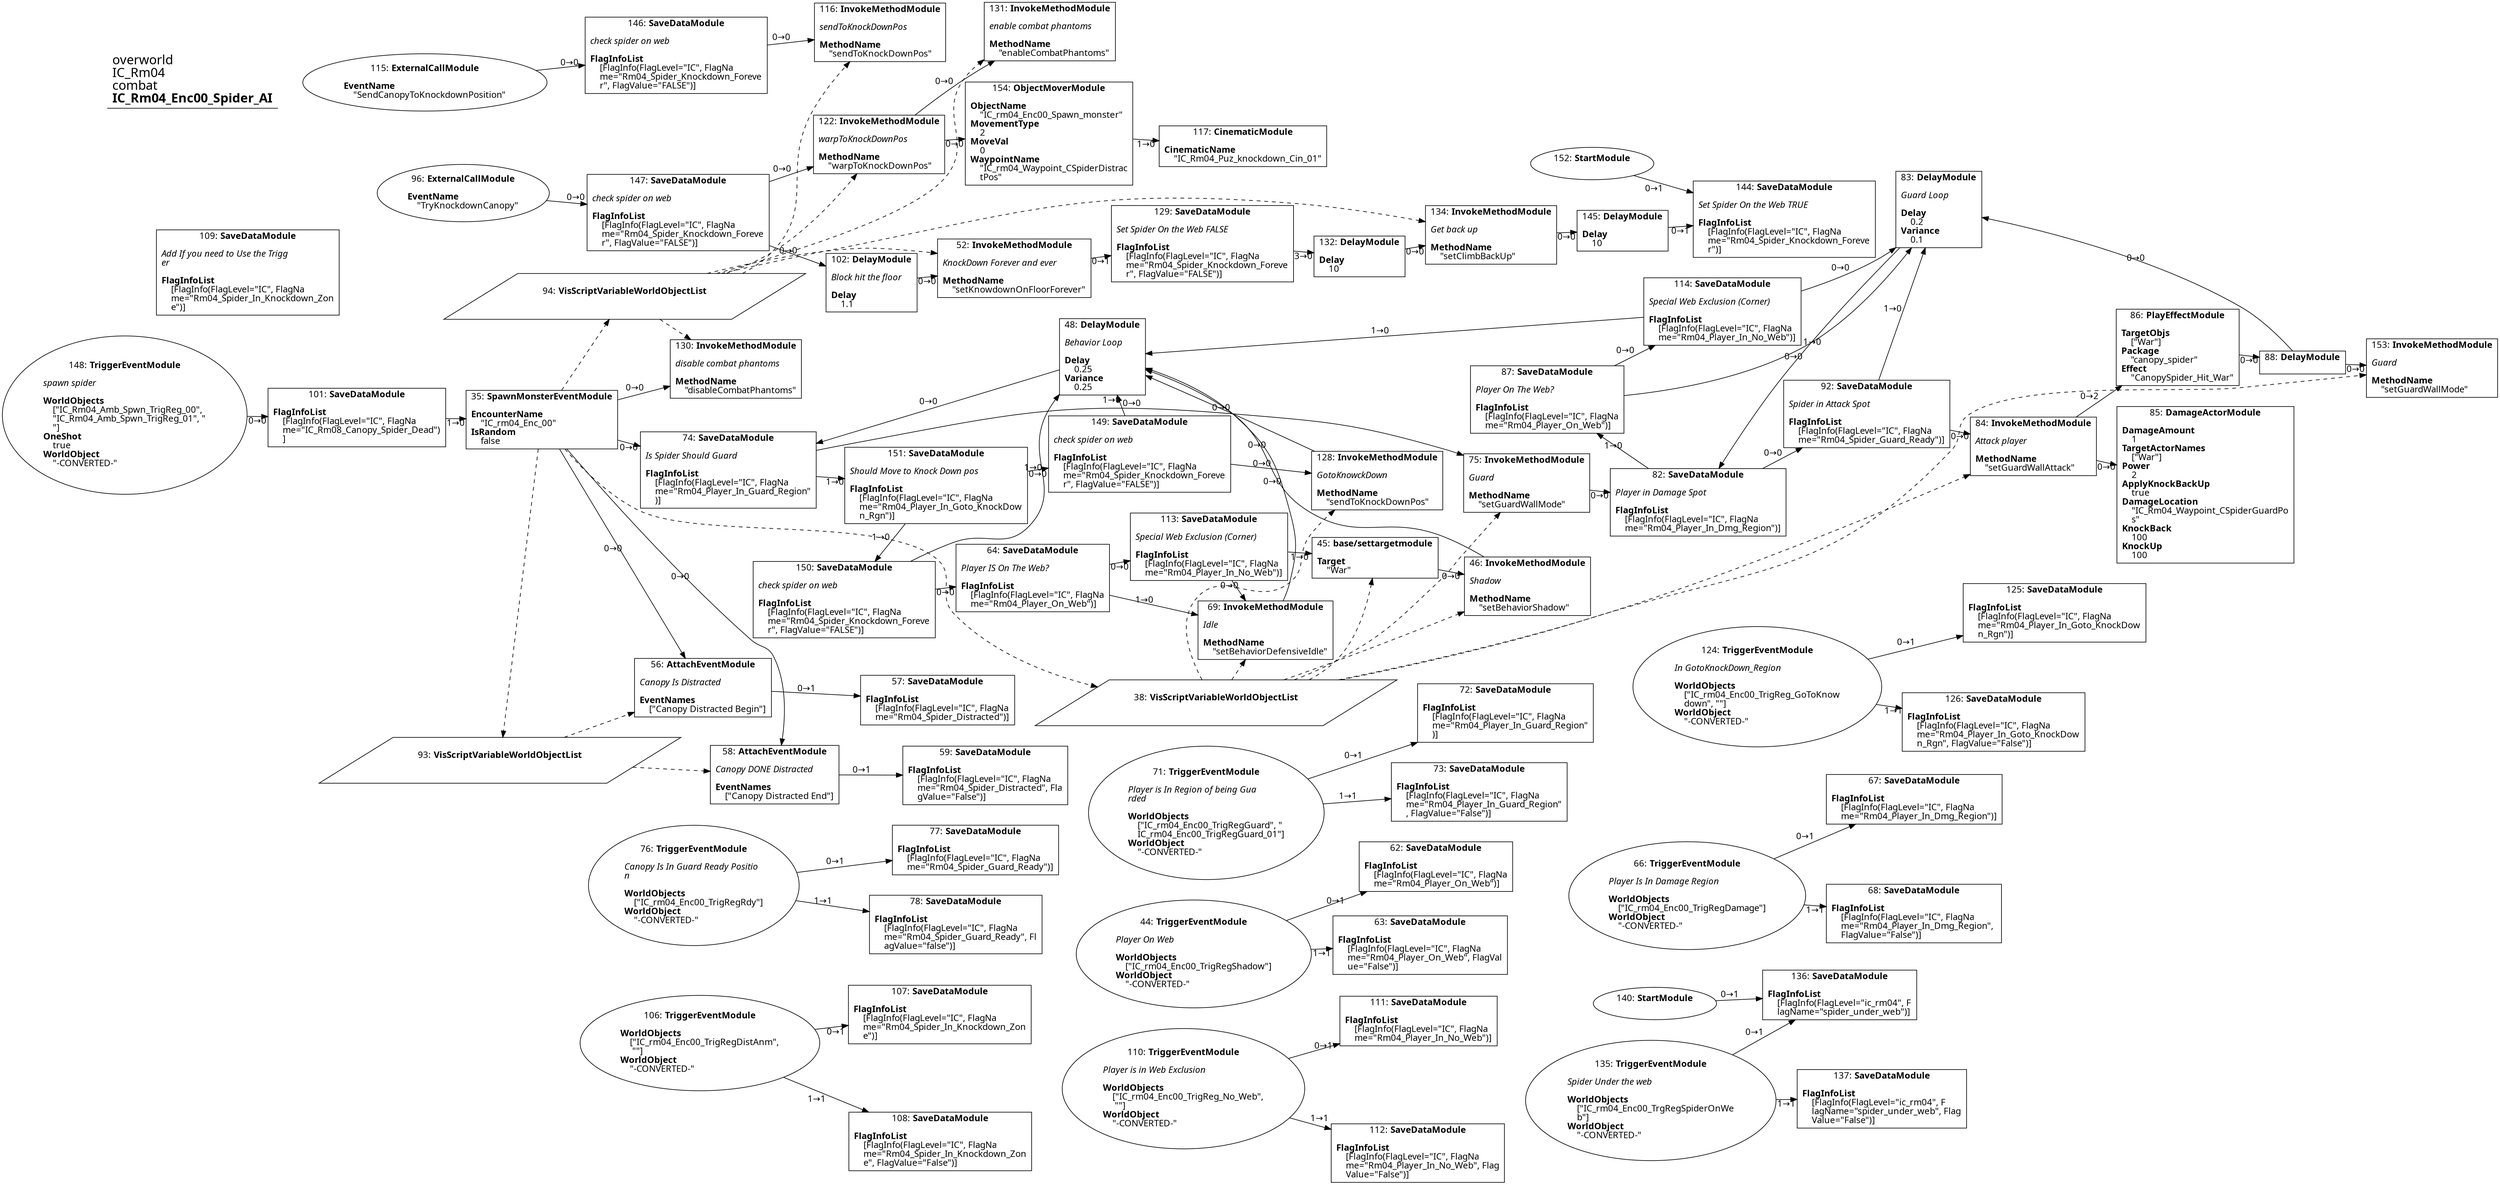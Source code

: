 digraph {
    layout = fdp;
    overlap = prism;
    sep = "+16";
    splines = spline;

    node [ shape = box ];

    graph [ fontname = "Segoe UI" ];
    node [ fontname = "Segoe UI" ];
    edge [ fontname = "Segoe UI" ];

    35 [ label = <35: <b>SpawnMonsterEventModule</b><br/><br/><b>EncounterName</b><br align="left"/>    &quot;IC_rm04_Enc_00&quot;<br align="left"/><b>IsRandom</b><br align="left"/>    false<br align="left"/>> ];
    35 [ pos = "-0.791,-1.3050001!" ];
    35 -> 56 [ label = "0→0" ];
    35 -> 58 [ label = "0→0" ];
    35 -> 74 [ label = "0→0" ];
    35 -> 130 [ label = "0→0" ];
    35 -> 38 [ style = dashed ];
    35 -> 93 [ style = dashed ];
    35 -> 94 [ style = dashed ];

    38 [ label = <38: <b>VisScriptVariableWorldObjectList</b><br/><br/>> ];
    38 [ shape = parallelogram ]
    38 [ pos = "0.508,-2.3140001!" ];

    44 [ label = <44: <b>TriggerEventModule</b><br/><br/><i>Player On Web<br align="left"/></i><br align="left"/><b>WorldObjects</b><br align="left"/>    [&quot;IC_rm04_Enc00_TrigRegShadow&quot;]<br align="left"/><b>WorldObject</b><br align="left"/>    &quot;-CONVERTED-&quot;<br align="left"/>> ];
    44 [ shape = oval ]
    44 [ pos = "0.569,-3.0460002!" ];
    44 -> 63 [ label = "1→1" ];
    44 -> 62 [ label = "0→1" ];

    45 [ label = <45: <b>base/settargetmodule</b><br/><br/><b>Target</b><br align="left"/>    &quot;War&quot;<br align="left"/>> ];
    45 [ pos = "0.75100005,-1.932!" ];
    45 -> 46 [ label = "0→0" ];
    38 -> 45 [ style = dashed ];

    46 [ label = <46: <b>InvokeMethodModule</b><br/><br/><i>Shadow<br align="left"/></i><br align="left"/><b>MethodName</b><br align="left"/>    &quot;setBehaviorShadow&quot;<br align="left"/>> ];
    46 [ pos = "0.97700006,-1.932!" ];
    46 -> 48 [ label = "0→0" ];
    38 -> 46 [ style = dashed ];

    48 [ label = <48: <b>DelayModule</b><br/><br/><i>Behavior Loop<br align="left"/></i><br align="left"/><b>Delay</b><br align="left"/>    0.25<br align="left"/><b>Variance</b><br align="left"/>    0.25<br align="left"/>> ];
    48 [ pos = "0.21400002,-1.263!" ];
    48 -> 74 [ label = "0→0" ];

    52 [ label = <52: <b>InvokeMethodModule</b><br/><br/><i>KnockDown Forever and ever<br align="left"/></i><br align="left"/><b>MethodName</b><br align="left"/>    &quot;setKnowdownOnFloorForever&quot;<br align="left"/>> ];
    52 [ pos = "0.087000005,-0.93500006!" ];
    52 -> 129 [ label = "0→1" ];
    94 -> 52 [ style = dashed ];

    56 [ label = <56: <b>AttachEventModule</b><br/><br/><i>Canopy Is Distracted<br align="left"/></i><br align="left"/><b>EventNames</b><br align="left"/>    [&quot;Canopy Distracted Begin&quot;]<br align="left"/>> ];
    56 [ pos = "-0.124000005,-2.5340002!" ];
    56 -> 57 [ label = "0→1" ];
    93 -> 56 [ style = dashed ];

    57 [ label = <57: <b>SaveDataModule</b><br/><br/><b>FlagInfoList</b><br align="left"/>    [FlagInfo(FlagLevel=&quot;IC&quot;, FlagNa<br align="left"/>    me=&quot;Rm04_Spider_Distracted&quot;)]<br align="left"/>> ];
    57 [ pos = "0.202,-2.5110002!" ];

    58 [ label = <58: <b>AttachEventModule</b><br/><br/><i>Canopy DONE Distracted<br align="left"/></i><br align="left"/><b>EventNames</b><br align="left"/>    [&quot;Canopy Distracted End&quot;]<br align="left"/>> ];
    58 [ pos = "-0.115,-2.752!" ];
    58 -> 59 [ label = "0→1" ];
    93 -> 58 [ style = dashed ];

    59 [ label = <59: <b>SaveDataModule</b><br/><br/><b>FlagInfoList</b><br align="left"/>    [FlagInfo(FlagLevel=&quot;IC&quot;, FlagNa<br align="left"/>    me=&quot;Rm04_Spider_Distracted&quot;, Fla<br align="left"/>    gValue=&quot;False&quot;)]<br align="left"/>> ];
    59 [ pos = "0.20700002,-2.729!" ];

    62 [ label = <62: <b>SaveDataModule</b><br/><br/><b>FlagInfoList</b><br align="left"/>    [FlagInfo(FlagLevel=&quot;IC&quot;, FlagNa<br align="left"/>    me=&quot;Rm04_Player_On_Web&quot;)]<br align="left"/>> ];
    62 [ pos = "0.87100005,-2.956!" ];

    63 [ label = <63: <b>SaveDataModule</b><br/><br/><b>FlagInfoList</b><br align="left"/>    [FlagInfo(FlagLevel=&quot;IC&quot;, FlagNa<br align="left"/>    me=&quot;Rm04_Player_On_Web&quot;, FlagVal<br align="left"/>    ue=&quot;False&quot;)]<br align="left"/>> ];
    63 [ pos = "0.87000006,-3.1160002!" ];

    64 [ label = <64: <b>SaveDataModule</b><br/><br/><i>Player IS On The Web?<br align="left"/></i><br align="left"/><b>FlagInfoList</b><br align="left"/>    [FlagInfo(FlagLevel=&quot;IC&quot;, FlagNa<br align="left"/>    me=&quot;Rm04_Player_On_Web&quot;)]<br align="left"/>> ];
    64 [ pos = "0.2,-1.9080001!" ];
    64 -> 69 [ label = "1→0" ];
    64 -> 113 [ label = "0→0" ];

    66 [ label = <66: <b>TriggerEventModule</b><br/><br/><i>Player Is In Damage Region<br align="left"/></i><br align="left"/><b>WorldObjects</b><br align="left"/>    [&quot;IC_rm04_Enc00_TrigRegDamage&quot;]<br align="left"/><b>WorldObject</b><br align="left"/>    &quot;-CONVERTED-&quot;<br align="left"/>> ];
    66 [ shape = oval ]
    66 [ pos = "1.197,-3.061!" ];
    66 -> 67 [ label = "0→1" ];
    66 -> 68 [ label = "1→1" ];

    67 [ label = <67: <b>SaveDataModule</b><br/><br/><b>FlagInfoList</b><br align="left"/>    [FlagInfo(FlagLevel=&quot;IC&quot;, FlagNa<br align="left"/>    me=&quot;Rm04_Player_In_Dmg_Region&quot;)]<br align="left"/>> ];
    67 [ pos = "1.4950001,-2.963!" ];

    68 [ label = <68: <b>SaveDataModule</b><br/><br/><b>FlagInfoList</b><br align="left"/>    [FlagInfo(FlagLevel=&quot;IC&quot;, FlagNa<br align="left"/>    me=&quot;Rm04_Player_In_Dmg_Region&quot;, <br align="left"/>    FlagValue=&quot;False&quot;)]<br align="left"/>> ];
    68 [ pos = "1.5020001,-3.1330001!" ];

    69 [ label = <69: <b>InvokeMethodModule</b><br/><br/><i>Idle<br align="left"/></i><br align="left"/><b>MethodName</b><br align="left"/>    &quot;setBehaviorDefensiveIdle&quot;<br align="left"/>> ];
    69 [ pos = "0.51000005,-2.111!" ];
    69 -> 48 [ label = "0→0" ];
    38 -> 69 [ style = dashed ];

    71 [ label = <71: <b>TriggerEventModule</b><br/><br/><i>Player is In Region of being Gua<br align="left"/>rded<br align="left"/></i><br align="left"/><b>WorldObjects</b><br align="left"/>    [&quot;IC_rm04_Enc00_TrigRegGuard&quot;, &quot;<br align="left"/>    IC_rm04_Enc00_TrigRegGuard_01&quot;]<br align="left"/><b>WorldObject</b><br align="left"/>    &quot;-CONVERTED-&quot;<br align="left"/>> ];
    71 [ shape = oval ]
    71 [ pos = "0.55700004,-2.683!" ];
    71 -> 73 [ label = "1→1" ];
    71 -> 72 [ label = "0→1" ];

    72 [ label = <72: <b>SaveDataModule</b><br/><br/><b>FlagInfoList</b><br align="left"/>    [FlagInfo(FlagLevel=&quot;IC&quot;, FlagNa<br align="left"/>    me=&quot;Rm04_Player_In_Guard_Region&quot;<br align="left"/>    )]<br align="left"/>> ];
    72 [ pos = "0.855,-2.607!" ];

    73 [ label = <73: <b>SaveDataModule</b><br/><br/><b>FlagInfoList</b><br align="left"/>    [FlagInfo(FlagLevel=&quot;IC&quot;, FlagNa<br align="left"/>    me=&quot;Rm04_Player_In_Guard_Region&quot;<br align="left"/>    , FlagValue=&quot;False&quot;)]<br align="left"/>> ];
    73 [ pos = "0.855,-2.7580001!" ];

    74 [ label = <74: <b>SaveDataModule</b><br/><br/><i>Is Spider Should Guard<br align="left"/></i><br align="left"/><b>FlagInfoList</b><br align="left"/>    [FlagInfo(FlagLevel=&quot;IC&quot;, FlagNa<br align="left"/>    me=&quot;Rm04_Player_In_Guard_Region&quot;<br align="left"/>    )]<br align="left"/>> ];
    74 [ pos = "-0.238,-1.501!" ];
    74 -> 75 [ label = "0→0" ];
    74 -> 151 [ label = "1→0" ];

    75 [ label = <75: <b>InvokeMethodModule</b><br/><br/><i>Guard<br align="left"/></i><br align="left"/><b>MethodName</b><br align="left"/>    &quot;setGuardWallMode&quot;<br align="left"/>> ];
    75 [ pos = "1.042,-1.501!" ];
    75 -> 82 [ label = "0→0" ];
    38 -> 75 [ style = dashed ];

    76 [ label = <76: <b>TriggerEventModule</b><br/><br/><i>Canopy Is In Guard Ready Positio<br align="left"/>n<br align="left"/></i><br align="left"/><b>WorldObjects</b><br align="left"/>    [&quot;IC_rm04_Enc00_TrigRegRdy&quot;]<br align="left"/><b>WorldObject</b><br align="left"/>    &quot;-CONVERTED-&quot;<br align="left"/>> ];
    76 [ shape = oval ]
    76 [ pos = "-0.083000004,-3.0700002!" ];
    76 -> 77 [ label = "0→1" ];
    76 -> 78 [ label = "1→1" ];

    77 [ label = <77: <b>SaveDataModule</b><br/><br/><b>FlagInfoList</b><br align="left"/>    [FlagInfo(FlagLevel=&quot;IC&quot;, FlagNa<br align="left"/>    me=&quot;Rm04_Spider_Guard_Ready&quot;)]<br align="left"/>> ];
    77 [ pos = "0.20400001,-2.9840002!" ];

    78 [ label = <78: <b>SaveDataModule</b><br/><br/><b>FlagInfoList</b><br align="left"/>    [FlagInfo(FlagLevel=&quot;IC&quot;, FlagNa<br align="left"/>    me=&quot;Rm04_Spider_Guard_Ready&quot;, Fl<br align="left"/>    agValue=&quot;false&quot;)]<br align="left"/>> ];
    78 [ pos = "0.20400001,-3.134!" ];

    82 [ label = <82: <b>SaveDataModule</b><br/><br/><i>Player in Damage Spot<br align="left"/></i><br align="left"/><b>FlagInfoList</b><br align="left"/>    [FlagInfo(FlagLevel=&quot;IC&quot;, FlagNa<br align="left"/>    me=&quot;Rm04_Player_In_Dmg_Region&quot;)]<br align="left"/>> ];
    82 [ pos = "1.294,-1.501!" ];
    82 -> 87 [ label = "1→0" ];
    82 -> 92 [ label = "0→0" ];

    83 [ label = <83: <b>DelayModule</b><br/><br/><i>Guard Loop<br align="left"/></i><br align="left"/><b>Delay</b><br align="left"/>    0.2<br align="left"/><b>Variance</b><br align="left"/>    0.1<br align="left"/>> ];
    83 [ pos = "1.3470001,-0.93000007!" ];
    83 -> 82 [ label = "0→0" ];

    84 [ label = <84: <b>InvokeMethodModule</b><br/><br/><i>Attack player<br align="left"/></i><br align="left"/><b>MethodName</b><br align="left"/>    &quot;setGuardWallAttack&quot;<br align="left"/>> ];
    84 [ pos = "1.743,-1.4490001!" ];
    84 -> 85 [ label = "0→0" ];
    84 -> 86 [ label = "0→2" ];
    38 -> 84 [ style = dashed ];

    85 [ label = <85: <b>DamageActorModule</b><br/><br/><b>DamageAmount</b><br align="left"/>    1<br align="left"/><b>TargetActorNames</b><br align="left"/>    [&quot;War&quot;]<br align="left"/><b>Power</b><br align="left"/>    2<br align="left"/><b>ApplyKnockBackUp</b><br align="left"/>    true<br align="left"/><b>DamageLocation</b><br align="left"/>    &quot;IC_Rm04_Waypoint_CSpiderGuardPo<br align="left"/>    s&quot;<br align="left"/><b>KnockBack</b><br align="left"/>    100<br align="left"/><b>KnockUp</b><br align="left"/>    100<br align="left"/>> ];
    85 [ pos = "1.9660001,-1.4490001!" ];

    86 [ label = <86: <b>PlayEffectModule</b><br/><br/><b>TargetObjs</b><br align="left"/>    [&quot;War&quot;]<br align="left"/><b>Package</b><br align="left"/>    &quot;canopy_spider&quot;<br align="left"/><b>Effect</b><br align="left"/>    &quot;CanopySpider_Hit_War&quot;<br align="left"/>> ];
    86 [ pos = "1.9750001,-1.258!" ];
    86 -> 88 [ label = "0→0" ];

    87 [ label = <87: <b>SaveDataModule</b><br/><br/><i>Player On The Web?<br align="left"/></i><br align="left"/><b>FlagInfoList</b><br align="left"/>    [FlagInfo(FlagLevel=&quot;IC&quot;, FlagNa<br align="left"/>    me=&quot;Rm04_Player_On_Web&quot;)]<br align="left"/>> ];
    87 [ pos = "1.046,-1.2800001!" ];
    87 -> 83 [ label = "1→0" ];
    87 -> 114 [ label = "0→0" ];

    88 [ label = <88: <b>DelayModule</b><br/><br/>> ];
    88 [ pos = "2.1720002,-1.258!" ];
    88 -> 83 [ label = "0→0" ];
    88 -> 153 [ label = "0→0" ];

    92 [ label = <92: <b>SaveDataModule</b><br/><br/><i>Spider in Attack Spot<br align="left"/></i><br align="left"/><b>FlagInfoList</b><br align="left"/>    [FlagInfo(FlagLevel=&quot;IC&quot;, FlagNa<br align="left"/>    me=&quot;Rm04_Spider_Guard_Ready&quot;)]<br align="left"/>> ];
    92 [ pos = "1.5050001,-1.4490001!" ];
    92 -> 84 [ label = "0→0" ];
    92 -> 83 [ label = "1→0" ];

    93 [ label = <93: <b>VisScriptVariableWorldObjectList</b><br/><br/>> ];
    93 [ shape = parallelogram ]
    93 [ pos = "-0.45100003,-2.7050002!" ];

    94 [ label = <94: <b>VisScriptVariableWorldObjectList</b><br/><br/>> ];
    94 [ shape = parallelogram ]
    94 [ pos = "-0.416,-1.0480001!" ];

    96 [ label = <96: <b>ExternalCallModule</b><br/><br/><b>EventName</b><br align="left"/>    &quot;TryKnockdownCanopy&quot;<br align="left"/>> ];
    96 [ shape = oval ]
    96 [ pos = "-0.665,-0.80300003!" ];
    96 -> 147 [ label = "0→0" ];

    101 [ label = <101: <b>SaveDataModule</b><br/><br/><b>FlagInfoList</b><br align="left"/>    [FlagInfo(FlagLevel=&quot;IC&quot;, FlagNa<br align="left"/>    me=&quot;IC_Rm08_Canopy_Spider_Dead&quot;)<br align="left"/>    ]<br align="left"/>> ];
    101 [ pos = "-1.024,-1.2820001!" ];
    101 -> 35 [ label = "1→0" ];

    102 [ label = <102: <b>DelayModule</b><br/><br/><i>Block hit the floor<br align="left"/></i><br align="left"/><b>Delay</b><br align="left"/>    1.1<br align="left"/>> ];
    102 [ pos = "-0.09,-0.93500006!" ];
    102 -> 52 [ label = "0→0" ];

    106 [ label = <106: <b>TriggerEventModule</b><br/><br/><b>WorldObjects</b><br align="left"/>    [&quot;IC_rm04_Enc00_TrigRegDistAnm&quot;,<br align="left"/>     &quot;&quot;]<br align="left"/><b>WorldObject</b><br align="left"/>    &quot;-CONVERTED-&quot;<br align="left"/>> ];
    106 [ shape = oval ]
    106 [ pos = "-0.061000004,-3.3910003!" ];
    106 -> 107 [ label = "0→1" ];
    106 -> 108 [ label = "1→1" ];

    107 [ label = <107: <b>SaveDataModule</b><br/><br/><b>FlagInfoList</b><br align="left"/>    [FlagInfo(FlagLevel=&quot;IC&quot;, FlagNa<br align="left"/>    me=&quot;Rm04_Spider_In_Knockdown_Zon<br align="left"/>    e&quot;)]<br align="left"/>> ];
    107 [ pos = "0.21400002,-3.3360002!" ];

    108 [ label = <108: <b>SaveDataModule</b><br/><br/><b>FlagInfoList</b><br align="left"/>    [FlagInfo(FlagLevel=&quot;IC&quot;, FlagNa<br align="left"/>    me=&quot;Rm04_Spider_In_Knockdown_Zon<br align="left"/>    e&quot;, FlagValue=&quot;False&quot;)]<br align="left"/>> ];
    108 [ pos = "0.215,-3.5000002!" ];

    109 [ label = <109: <b>SaveDataModule</b><br/><br/><i>Add If you need to Use the Trigg<br align="left"/>er<br align="left"/></i><br align="left"/><b>FlagInfoList</b><br align="left"/>    [FlagInfo(FlagLevel=&quot;IC&quot;, FlagNa<br align="left"/>    me=&quot;Rm04_Spider_In_Knockdown_Zon<br align="left"/>    e&quot;)]<br align="left"/>> ];
    109 [ pos = "-0.87100005,-0.90500003!" ];

    110 [ label = <110: <b>TriggerEventModule</b><br/><br/><i>Player is in Web Exclusion<br align="left"/></i><br align="left"/><b>WorldObjects</b><br align="left"/>    [&quot;IC_rm04_Enc00_TrigReg_No_Web&quot;,<br align="left"/>     &quot;&quot;]<br align="left"/><b>WorldObject</b><br align="left"/>    &quot;-CONVERTED-&quot;<br align="left"/>> ];
    110 [ shape = oval ]
    110 [ pos = "0.57500005,-3.3930001!" ];
    110 -> 111 [ label = "0→1" ];
    110 -> 112 [ label = "1→1" ];

    111 [ label = <111: <b>SaveDataModule</b><br/><br/><b>FlagInfoList</b><br align="left"/>    [FlagInfo(FlagLevel=&quot;IC&quot;, FlagNa<br align="left"/>    me=&quot;Rm04_Player_In_No_Web&quot;)]<br align="left"/>> ];
    111 [ pos = "0.873,-3.3060002!" ];

    112 [ label = <112: <b>SaveDataModule</b><br/><br/><b>FlagInfoList</b><br align="left"/>    [FlagInfo(FlagLevel=&quot;IC&quot;, FlagNa<br align="left"/>    me=&quot;Rm04_Player_In_No_Web&quot;, Flag<br align="left"/>    Value=&quot;False&quot;)]<br align="left"/>> ];
    112 [ pos = "0.869,-3.479!" ];

    113 [ label = <113: <b>SaveDataModule</b><br/><br/><i>Special Web Exclusion (Corner)<br align="left"/></i><br align="left"/><b>FlagInfoList</b><br align="left"/>    [FlagInfo(FlagLevel=&quot;IC&quot;, FlagNa<br align="left"/>    me=&quot;Rm04_Player_In_No_Web&quot;)]<br align="left"/>> ];
    113 [ pos = "0.39800003,-1.9080001!" ];
    113 -> 69 [ label = "0→0" ];
    113 -> 45 [ label = "1→0" ];

    114 [ label = <114: <b>SaveDataModule</b><br/><br/><i>Special Web Exclusion (Corner)<br align="left"/></i><br align="left"/><b>FlagInfoList</b><br align="left"/>    [FlagInfo(FlagLevel=&quot;IC&quot;, FlagNa<br align="left"/>    me=&quot;Rm04_Player_In_No_Web&quot;)]<br align="left"/>> ];
    114 [ pos = "1.0430001,-1.125!" ];
    114 -> 48 [ label = "1→0" ];
    114 -> 83 [ label = "0→0" ];

    115 [ label = <115: <b>ExternalCallModule</b><br/><br/><b>EventName</b><br align="left"/>    &quot;SendCanopyToKnockdownPosition&quot;<br align="left"/>> ];
    115 [ shape = oval ]
    115 [ pos = "-0.62600005,-0.53400004!" ];
    115 -> 146 [ label = "0→0" ];

    116 [ label = <116: <b>InvokeMethodModule</b><br/><br/><i>sendToKnockDownPos<br align="left"/></i><br align="left"/><b>MethodName</b><br align="left"/>    &quot;sendToKnockDownPos&quot;<br align="left"/>> ];
    116 [ pos = "-0.15900001,-0.53400004!" ];
    94 -> 116 [ style = dashed ];

    117 [ label = <117: <b>CinematicModule</b><br/><br/><b>CinematicName</b><br align="left"/>    &quot;IC_Rm04_Puz_knockdown_Cin_01&quot;<br align="left"/>> ];
    117 [ pos = "0.286,-0.73600006!" ];

    122 [ label = <122: <b>InvokeMethodModule</b><br/><br/><i>warpToKnockDownPos<br align="left"/></i><br align="left"/><b>MethodName</b><br align="left"/>    &quot;warpToKnockDownPos&quot;<br align="left"/>> ];
    122 [ pos = "-0.15900001,-0.712!" ];
    122 -> 131 [ label = "0→0" ];
    122 -> 154 [ label = "0→0" ];
    94 -> 122 [ style = dashed ];

    124 [ label = <124: <b>TriggerEventModule</b><br/><br/><i>In GotoKnockDown_Region<br align="left"/></i><br align="left"/><b>WorldObjects</b><br align="left"/>    [&quot;IC_rm04_Enc00_TrigReg_GoToKnow<br align="left"/>    down&quot;, &quot;&quot;]<br align="left"/><b>WorldObject</b><br align="left"/>    &quot;-CONVERTED-&quot;<br align="left"/>> ];
    124 [ shape = oval ]
    124 [ pos = "1.189,-2.664!" ];
    124 -> 125 [ label = "0→1" ];
    124 -> 126 [ label = "1→1" ];

    125 [ label = <125: <b>SaveDataModule</b><br/><br/><b>FlagInfoList</b><br align="left"/>    [FlagInfo(FlagLevel=&quot;IC&quot;, FlagNa<br align="left"/>    me=&quot;Rm04_Player_In_Goto_KnockDow<br align="left"/>    n_Rgn&quot;)]<br align="left"/>> ];
    125 [ pos = "1.5100001,-2.608!" ];

    126 [ label = <126: <b>SaveDataModule</b><br/><br/><b>FlagInfoList</b><br align="left"/>    [FlagInfo(FlagLevel=&quot;IC&quot;, FlagNa<br align="left"/>    me=&quot;Rm04_Player_In_Goto_KnockDow<br align="left"/>    n_Rgn&quot;, FlagValue=&quot;False&quot;)]<br align="left"/>> ];
    126 [ pos = "1.501,-2.7700002!" ];

    128 [ label = <128: <b>InvokeMethodModule</b><br/><br/><i>GotoKnowckDown<br align="left"/></i><br align="left"/><b>MethodName</b><br align="left"/>    &quot;sendToKnockDownPos&quot;<br align="left"/>> ];
    128 [ pos = "0.734,-1.6220001!" ];
    128 -> 48 [ label = "0→0" ];
    38 -> 128 [ style = dashed ];

    129 [ label = <129: <b>SaveDataModule</b><br/><br/><i>Set Spider On the Web FALSE<br align="left"/></i><br align="left"/><b>FlagInfoList</b><br align="left"/>    [FlagInfo(FlagLevel=&quot;IC&quot;, FlagNa<br align="left"/>    me=&quot;Rm04_Spider_Knockdown_Foreve<br align="left"/>    r&quot;, FlagValue=&quot;FALSE&quot;)]<br align="left"/>> ];
    129 [ pos = "0.303,-0.91200006!" ];
    129 -> 132 [ label = "3→0" ];

    130 [ label = <130: <b>InvokeMethodModule</b><br/><br/><i>disable combat phantoms<br align="left"/></i><br align="left"/><b>MethodName</b><br align="left"/>    &quot;disableCombatPhantoms&quot;<br align="left"/>> ];
    130 [ pos = "-0.294,-1.238!" ];
    94 -> 130 [ style = dashed ];

    131 [ label = <131: <b>InvokeMethodModule</b><br/><br/><i>enable combat phantoms<br align="left"/></i><br align="left"/><b>MethodName</b><br align="left"/>    &quot;enableCombatPhantoms&quot;<br align="left"/>> ];
    131 [ pos = "0.075,-0.563!" ];
    94 -> 131 [ style = dashed ];

    132 [ label = <132: <b>DelayModule</b><br/><br/><b>Delay</b><br align="left"/>    10<br align="left"/>> ];
    132 [ pos = "0.52900004,-0.95800006!" ];
    132 -> 134 [ label = "0→0" ];

    134 [ label = <134: <b>InvokeMethodModule</b><br/><br/><i>Get back up<br align="left"/></i><br align="left"/><b>MethodName</b><br align="left"/>    &quot;setClimbBackUp&quot;<br align="left"/>> ];
    134 [ pos = "0.71500003,-0.95800006!" ];
    134 -> 145 [ label = "0→0" ];
    94 -> 134 [ style = dashed ];

    135 [ label = <135: <b>TriggerEventModule</b><br/><br/><i>Spider Under the web<br align="left"/></i><br align="left"/><b>WorldObjects</b><br align="left"/>    [&quot;IC_rm04_Enc00_TrgRegSpiderOnWe<br align="left"/>    b&quot;]<br align="left"/><b>WorldObject</b><br align="left"/>    &quot;-CONVERTED-&quot;<br align="left"/>> ];
    135 [ shape = oval ]
    135 [ pos = "1.1780001,-3.4080002!" ];
    135 -> 136 [ label = "0→1" ];
    135 -> 137 [ label = "1→1" ];

    136 [ label = <136: <b>SaveDataModule</b><br/><br/><b>FlagInfoList</b><br align="left"/>    [FlagInfo(FlagLevel=&quot;ic_rm04&quot;, F<br align="left"/>    lagName=&quot;spider_under_web&quot;)]<br align="left"/>> ];
    136 [ pos = "1.4760001,-3.3100002!" ];

    137 [ label = <137: <b>SaveDataModule</b><br/><br/><b>FlagInfoList</b><br align="left"/>    [FlagInfo(FlagLevel=&quot;ic_rm04&quot;, F<br align="left"/>    lagName=&quot;spider_under_web&quot;, Flag<br align="left"/>    Value=&quot;False&quot;)]<br align="left"/>> ];
    137 [ pos = "1.483,-3.4800003!" ];

    140 [ label = <140: <b>StartModule</b><br/><br/>> ];
    140 [ shape = oval ]
    140 [ pos = "1.1780001,-3.3190002!" ];
    140 -> 136 [ label = "0→1" ];

    144 [ label = <144: <b>SaveDataModule</b><br/><br/><i>Set Spider On the Web TRUE<br align="left"/></i><br align="left"/><b>FlagInfoList</b><br align="left"/>    [FlagInfo(FlagLevel=&quot;IC&quot;, FlagNa<br align="left"/>    me=&quot;Rm04_Spider_Knockdown_Foreve<br align="left"/>    r&quot;)]<br align="left"/>> ];
    144 [ pos = "1.0890001,-0.93500006!" ];

    145 [ label = <145: <b>DelayModule</b><br/><br/><b>Delay</b><br align="left"/>    10<br align="left"/>> ];
    145 [ pos = "0.91700006,-0.95800006!" ];
    145 -> 144 [ label = "0→1" ];

    146 [ label = <146: <b>SaveDataModule</b><br/><br/><i>check spider on web<br align="left"/></i><br align="left"/><b>FlagInfoList</b><br align="left"/>    [FlagInfo(FlagLevel=&quot;IC&quot;, FlagNa<br align="left"/>    me=&quot;Rm04_Spider_Knockdown_Foreve<br align="left"/>    r&quot;, FlagValue=&quot;FALSE&quot;)]<br align="left"/>> ];
    146 [ pos = "-0.39200002,-0.53400004!" ];
    146 -> 116 [ label = "0→0" ];

    147 [ label = <147: <b>SaveDataModule</b><br/><br/><i>check spider on web<br align="left"/></i><br align="left"/><b>FlagInfoList</b><br align="left"/>    [FlagInfo(FlagLevel=&quot;IC&quot;, FlagNa<br align="left"/>    me=&quot;Rm04_Spider_Knockdown_Foreve<br align="left"/>    r&quot;, FlagValue=&quot;FALSE&quot;)]<br align="left"/>> ];
    147 [ pos = "-0.41900003,-0.80300003!" ];
    147 -> 122 [ label = "0→0" ];
    147 -> 102 [ label = "0→0" ];

    148 [ label = <148: <b>TriggerEventModule</b><br/><br/><i>spawn spider<br align="left"/></i><br align="left"/><b>WorldObjects</b><br align="left"/>    [&quot;IC_Rm04_Amb_Spwn_TrigReg_00&quot;, <br align="left"/>    &quot;IC_Rm04_Amb_Spwn_TrigReg_01&quot;, &quot;<br align="left"/>    &quot;]<br align="left"/><b>OneShot</b><br align="left"/>    true<br align="left"/><b>WorldObject</b><br align="left"/>    &quot;-CONVERTED-&quot;<br align="left"/>> ];
    148 [ shape = oval ]
    148 [ pos = "-1.304,-1.2820001!" ];
    148 -> 101 [ label = "0→0" ];

    149 [ label = <149: <b>SaveDataModule</b><br/><br/><i>check spider on web<br align="left"/></i><br align="left"/><b>FlagInfoList</b><br align="left"/>    [FlagInfo(FlagLevel=&quot;IC&quot;, FlagNa<br align="left"/>    me=&quot;Rm04_Spider_Knockdown_Foreve<br align="left"/>    r&quot;, FlagValue=&quot;FALSE&quot;)]<br align="left"/>> ];
    149 [ pos = "0.19000001,-1.6220001!" ];
    149 -> 128 [ label = "0→0" ];
    149 -> 48 [ label = "1→0" ];

    150 [ label = <150: <b>SaveDataModule</b><br/><br/><i>check spider on web<br align="left"/></i><br align="left"/><b>FlagInfoList</b><br align="left"/>    [FlagInfo(FlagLevel=&quot;IC&quot;, FlagNa<br align="left"/>    me=&quot;Rm04_Spider_Knockdown_Foreve<br align="left"/>    r&quot;, FlagValue=&quot;FALSE&quot;)]<br align="left"/>> ];
    150 [ pos = "-0.0050000004,-1.9080001!" ];
    150 -> 64 [ label = "0→0" ];
    150 -> 48 [ label = "1→0" ];

    151 [ label = <151: <b>SaveDataModule</b><br/><br/><i>Should Move to Knock Down pos<br align="left"/></i><br align="left"/><b>FlagInfoList</b><br align="left"/>    [FlagInfo(FlagLevel=&quot;IC&quot;, FlagNa<br align="left"/>    me=&quot;Rm04_Player_In_Goto_KnockDow<br align="left"/>    n_Rgn&quot;)]<br align="left"/>> ];
    151 [ pos = "-0.016,-1.6220001!" ];
    151 -> 149 [ label = "0→0" ];
    151 -> 150 [ label = "1→0" ];

    152 [ label = <152: <b>StartModule</b><br/><br/>> ];
    152 [ shape = oval ]
    152 [ pos = "0.892,-0.86500007!" ];
    152 -> 144 [ label = "0→1" ];

    153 [ label = <153: <b>InvokeMethodModule</b><br/><br/><i>Guard<br align="left"/></i><br align="left"/><b>MethodName</b><br align="left"/>    &quot;setGuardWallMode&quot;<br align="left"/>> ];
    153 [ pos = "2.368,-1.258!" ];
    38 -> 153 [ style = dashed ];

    154 [ label = <154: <b>ObjectMoverModule</b><br/><br/><b>ObjectName</b><br align="left"/>    &quot;IC_rm04_Enc00_Spawn_monster&quot;<br align="left"/><b>MovementType</b><br align="left"/>    2<br align="left"/><b>MoveVal</b><br align="left"/>    0<br align="left"/><b>WaypointName</b><br align="left"/>    &quot;IC_rm04_Waypoint_CSpiderDistrac<br align="left"/>    tPos&quot;<br align="left"/>> ];
    154 [ pos = "0.078,-0.712!" ];
    154 -> 117 [ label = "1→0" ];

    title [ pos = "-1.3050001,-0.53300005!" ];
    title [ shape = underline ];
    title [ label = <<font point-size="20">overworld<br align="left"/>IC_Rm04<br align="left"/>combat<br align="left"/><b>IC_Rm04_Enc00_Spider_AI</b><br align="left"/></font>> ];
}
